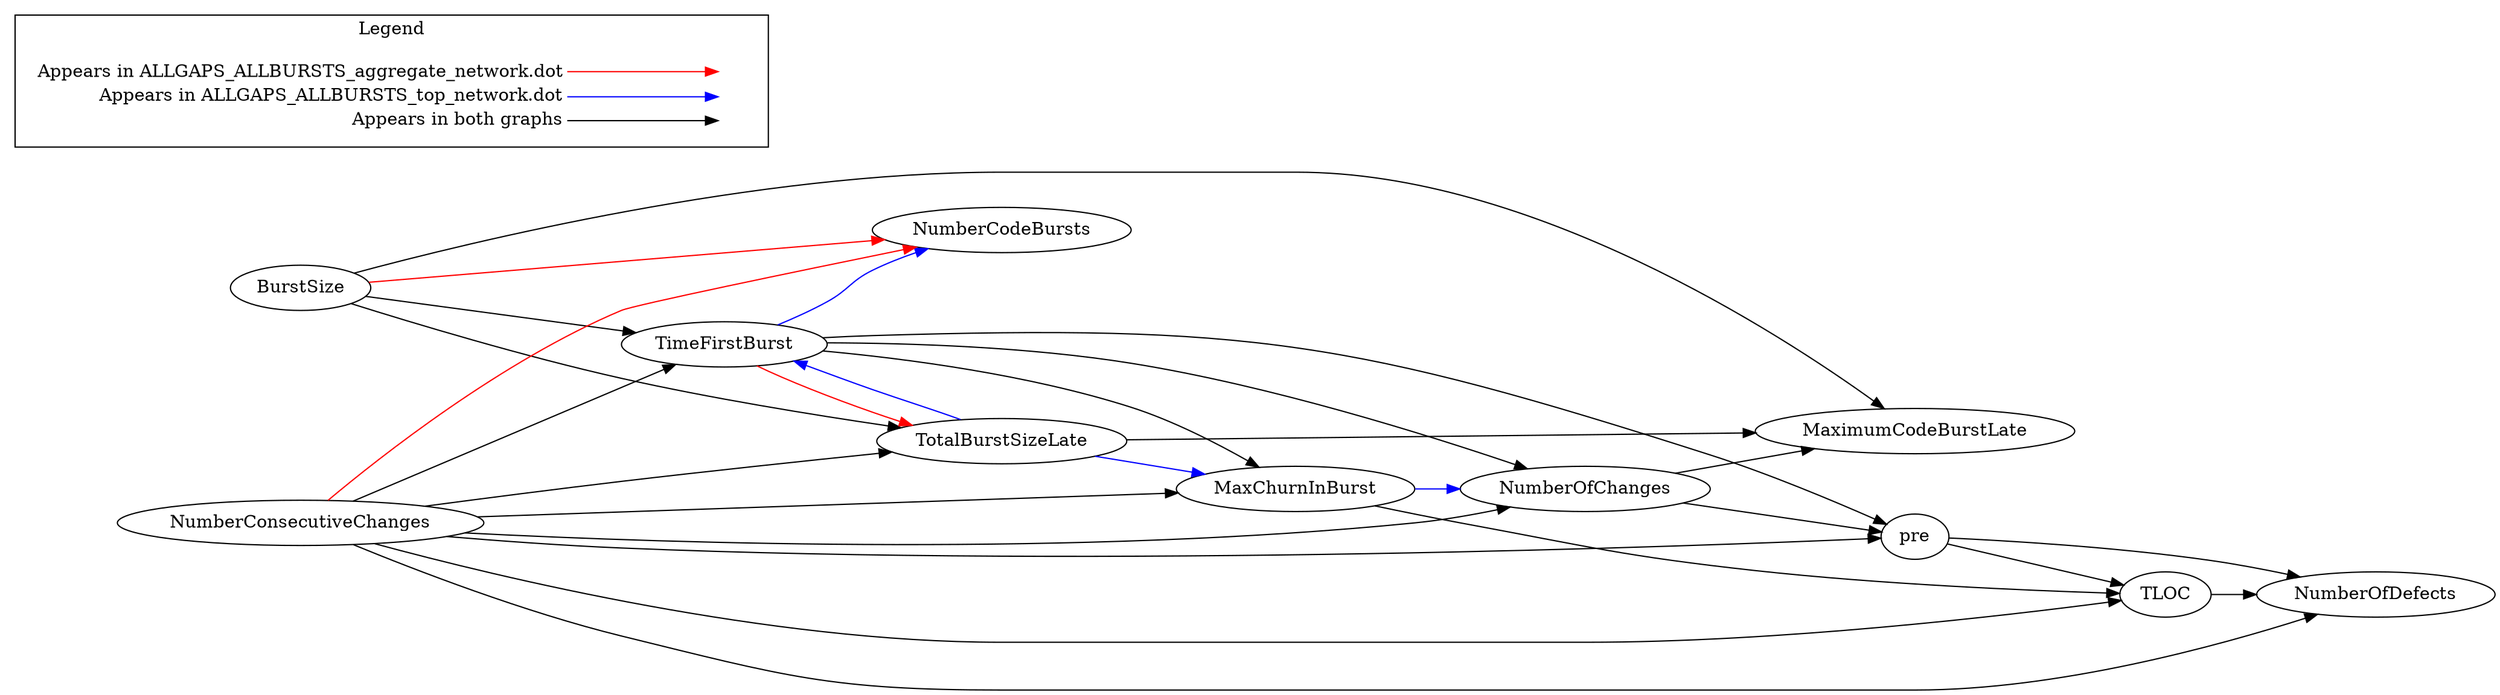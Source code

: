 digraph {
BurstSize -> NumberCodeBursts[color="red"];
TimeFirstBurst -> TotalBurstSizeLate[color="red"];
NumberConsecutiveChanges -> NumberCodeBursts[color="red"];
TLOC -> NumberOfDefects[color="black"];
NumberOfChanges -> pre[color="black"];
NumberOfChanges -> MaximumCodeBurstLate[color="black"];
MaxChurnInBurst -> TLOC[color="black"];
BurstSize -> TotalBurstSizeLate[color="black"];
BurstSize -> TimeFirstBurst[color="black"];
BurstSize -> MaximumCodeBurstLate[color="black"];
TotalBurstSizeLate -> MaximumCodeBurstLate[color="black"];
pre -> TLOC[color="black"];
pre -> NumberOfDefects[color="black"];
TimeFirstBurst -> NumberOfChanges[color="black"];
TimeFirstBurst -> MaxChurnInBurst[color="black"];
TimeFirstBurst -> pre[color="black"];
NumberConsecutiveChanges -> TLOC[color="black"];
NumberConsecutiveChanges -> NumberOfDefects[color="black"];
NumberConsecutiveChanges -> NumberOfChanges[color="black"];
NumberConsecutiveChanges -> MaxChurnInBurst[color="black"];
NumberConsecutiveChanges -> TotalBurstSizeLate[color="black"];
NumberConsecutiveChanges -> pre[color="black"];
NumberConsecutiveChanges -> TimeFirstBurst[color="black"];
MaxChurnInBurst -> NumberOfChanges[color="blue"];
TotalBurstSizeLate -> MaxChurnInBurst[color="blue"];
TotalBurstSizeLate -> TimeFirstBurst[color="blue"];
TimeFirstBurst -> NumberCodeBursts[color="blue"];

  rankdir=LR
  node [shape=plaintext]
  subgraph cluster_01 { 
    label = "Legend";
    key [label=<<table border="0" cellpadding="2" cellspacing="0" cellborder="0">
      <tr><td align="right" port="i1">Appears in ALLGAPS_ALLBURSTS_aggregate_network.dot</td></tr>
      <tr><td align="right" port="i2">Appears in ALLGAPS_ALLBURSTS_top_network.dot</td></tr>
      <tr><td align="right" port="i3">Appears in both graphs</td></tr>
      </table>>]
    key2 [label=<<table border="0" cellpadding="2" cellspacing="0" cellborder="0">
      <tr><td port="i1">&nbsp;</td></tr>
      <tr><td port="i2">&nbsp;</td></tr>
      <tr><td port="i3">&nbsp;</td></tr>
      </table>>]
    key:i1:e -> key2:i1:w [color=red]
    key:i2:e -> key2:i2:w [color=blue]
    key:i3:e -> key2:i3:w [color=black]
  }
}